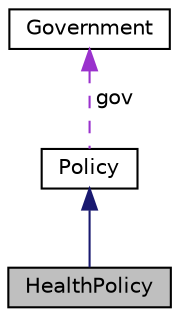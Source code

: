 digraph "HealthPolicy"
{
 // LATEX_PDF_SIZE
  edge [fontname="Helvetica",fontsize="10",labelfontname="Helvetica",labelfontsize="10"];
  node [fontname="Helvetica",fontsize="10",shape=record];
  Node1 [label="HealthPolicy",height=0.2,width=0.4,color="black", fillcolor="grey75", style="filled", fontcolor="black",tooltip="Policy class for applying a budget specifically to health-related departments."];
  Node2 -> Node1 [dir="back",color="midnightblue",fontsize="10",style="solid",fontname="Helvetica"];
  Node2 [label="Policy",height=0.2,width=0.4,color="black", fillcolor="white", style="filled",URL="$classPolicy.html",tooltip="Holds the various laws and policies affecting the simulation."];
  Node3 -> Node2 [dir="back",color="darkorchid3",fontsize="10",style="dashed",label=" gov" ,fontname="Helvetica"];
  Node3 [label="Government",height=0.2,width=0.4,color="black", fillcolor="white", style="filled",URL="$classGovernment.html",tooltip="Represents a government entity responsible for managing taxes and budgets for cities."];
}
